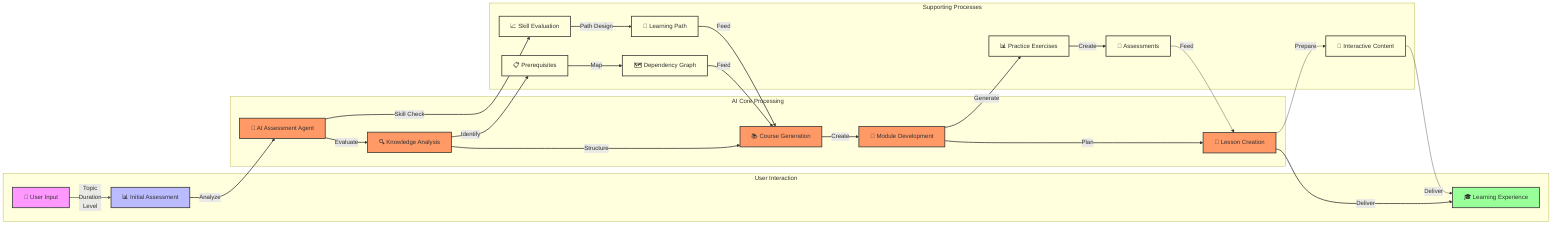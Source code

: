 graph LR
    %% User Input Section
    A[🎯 User Input] -->|Topic<br>Duration<br>Level| B[📊 Initial Assessment]
    
    %% AI Processing Section
    B -->|Analyze| C[🤖 AI Assessment Agent]
    C -->|Evaluate| D[🔍 Knowledge Analysis]
    D -->|Structure| E[📚 Course Generation]
    E -->|Create| F[📑 Module Development]
    F -->|Plan| G[📝 Lesson Creation]
    G -->|Deliver| H[🎓 Learning Experience]

    %% Additional Processing Steps
    C -->|Skill Check| I[📈 Skill Evaluation]
    I -->|Path Design| J[🎯 Learning Path]
    J -->|Feed| E
    
    D -->|Identify| K[📋 Prerequisites]
    K -->|Map| L[🗺️ Dependency Graph]
    L -->|Feed| E
    
    F -->|Generate| M[📊 Practice Exercises]
    M -->|Create| N[🎯 Assessments]
    N -->|Feed| G
    
    G -->|Prepare| O[📱 Interactive Content]
    O -->|Deliver| H

    %% Styling
    classDef user fill:#f9f,stroke:#333,stroke-width:2px
    classDef process fill:#bbf,stroke:#333,stroke-width:2px
    classDef ai fill:#f96,stroke:#333,stroke-width:2px
    classDef output fill:#9f9,stroke:#333,stroke-width:2px
    classDef support fill:#ffd,stroke:#333,stroke-width:2px

    class A,H user
    class B process
    class C,D,E,F,G ai
    class I,J,K,L,M,N,O support
    class H output

    %% Subgraphs for better organization
    subgraph "User Interaction"
        A
        B
        H
    end

    subgraph "AI Core Processing"
        C
        D
        E
        F
        G
    end

    subgraph "Supporting Processes"
        I
        J
        K
        L
        M
        N
        O
    end

    %% Add some visual enhancements
    linkStyle 0 stroke:#666,stroke-width:2px
    linkStyle 1,2,3,4,5,6,7,8,9,10,11,12,13,14 stroke:#333,stroke-width:2px
